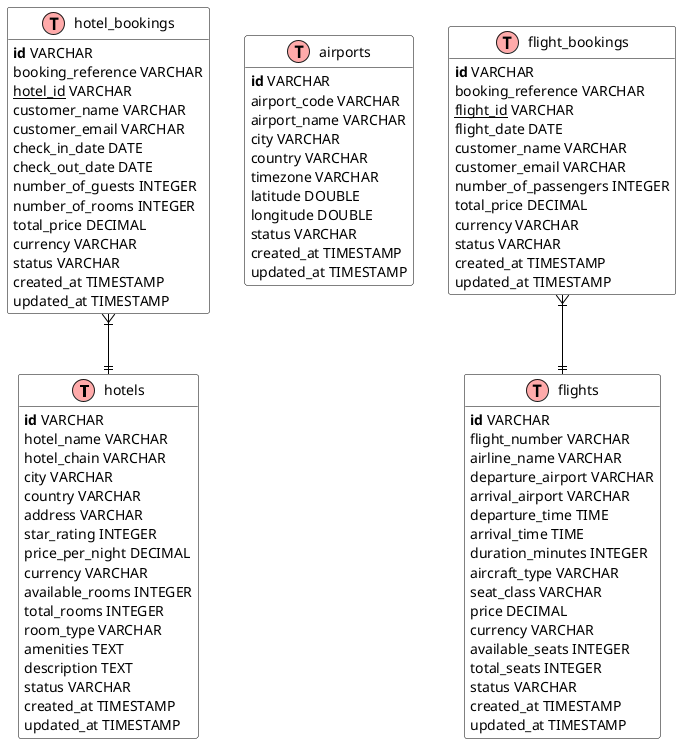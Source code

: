 @startuml
!define table(x) class x << (T,#FFAAAA) >>
!define primary_key(x) <b>x</b>
!define foreign_key(x) <u>x</u>
hide methods
hide stereotypes

skinparam linetype ortho
skinparam class {
    BackgroundColor White
    ArrowColor Black
    BorderColor Black
}

table(hotels) {
    primary_key(id) VARCHAR
    hotel_name VARCHAR
    hotel_chain VARCHAR
    city VARCHAR
    country VARCHAR
    address VARCHAR
    star_rating INTEGER
    price_per_night DECIMAL
    currency VARCHAR
    available_rooms INTEGER
    total_rooms INTEGER
    room_type VARCHAR
    amenities TEXT
    description TEXT
    status VARCHAR
    created_at TIMESTAMP
    updated_at TIMESTAMP
}

table(hotel_bookings) {
    primary_key(id) VARCHAR
    booking_reference VARCHAR
    foreign_key(hotel_id) VARCHAR
    customer_name VARCHAR
    customer_email VARCHAR
    check_in_date DATE
    check_out_date DATE
    number_of_guests INTEGER
    number_of_rooms INTEGER
    total_price DECIMAL
    currency VARCHAR
    status VARCHAR
    created_at TIMESTAMP
    updated_at TIMESTAMP
}

table(airports) {
    primary_key(id) VARCHAR
    airport_code VARCHAR
    airport_name VARCHAR
    city VARCHAR
    country VARCHAR
    timezone VARCHAR
    latitude DOUBLE
    longitude DOUBLE
    status VARCHAR
    created_at TIMESTAMP
    updated_at TIMESTAMP
}

table(flights) {
    primary_key(id) VARCHAR
    flight_number VARCHAR
    airline_name VARCHAR
    departure_airport VARCHAR
    arrival_airport VARCHAR
    departure_time TIME
    arrival_time TIME
    duration_minutes INTEGER
    aircraft_type VARCHAR
    seat_class VARCHAR
    price DECIMAL
    currency VARCHAR
    available_seats INTEGER
    total_seats INTEGER
    status VARCHAR
    created_at TIMESTAMP
    updated_at TIMESTAMP
}

table(flight_bookings) {
    primary_key(id) VARCHAR
    booking_reference VARCHAR
    foreign_key(flight_id) VARCHAR
    flight_date DATE
    customer_name VARCHAR
    customer_email VARCHAR
    number_of_passengers INTEGER
    total_price DECIMAL
    currency VARCHAR
    status VARCHAR
    created_at TIMESTAMP
    updated_at TIMESTAMP
}

hotel_bookings }|--|| hotels
flight_bookings }|--|| flights

@enduml
